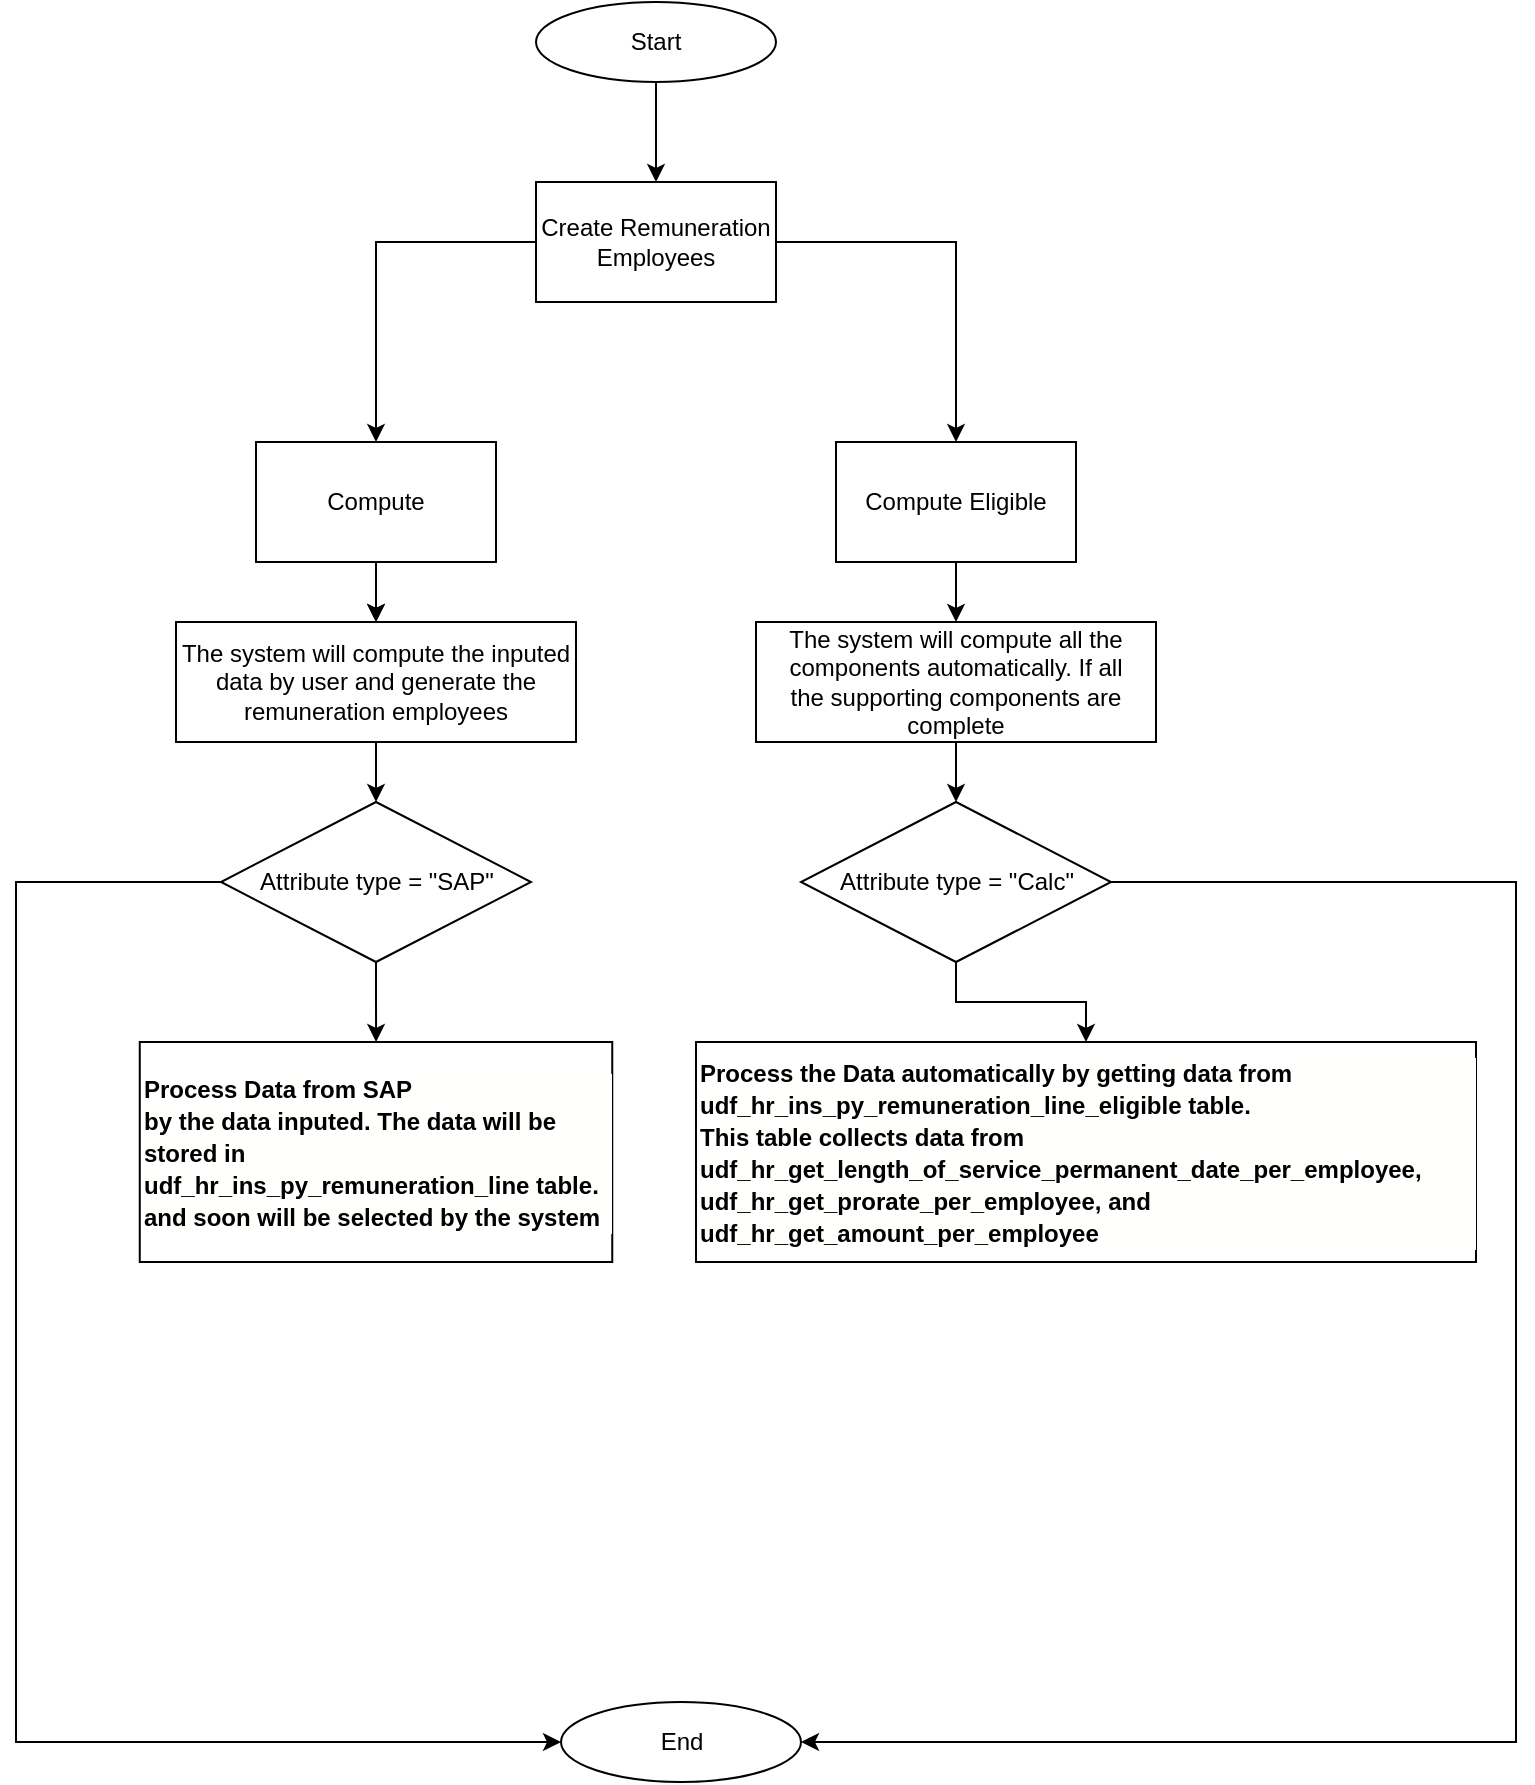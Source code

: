 <mxfile version="20.8.5" type="github">
  <diagram id="WJZ4oMaHgGuHUTIhxIZY" name="Page-1">
    <mxGraphModel dx="794" dy="462" grid="1" gridSize="10" guides="1" tooltips="1" connect="1" arrows="1" fold="1" page="1" pageScale="1" pageWidth="850" pageHeight="1100" math="0" shadow="0">
      <root>
        <mxCell id="0" />
        <mxCell id="1" parent="0" />
        <mxCell id="uavgOarLLKWaWZCZ6UA3-4" value="" style="edgeStyle=orthogonalEdgeStyle;rounded=0;orthogonalLoop=1;jettySize=auto;html=1;" edge="1" parent="1" source="uavgOarLLKWaWZCZ6UA3-1" target="uavgOarLLKWaWZCZ6UA3-2">
          <mxGeometry relative="1" as="geometry" />
        </mxCell>
        <mxCell id="uavgOarLLKWaWZCZ6UA3-1" value="Start" style="ellipse;whiteSpace=wrap;html=1;" vertex="1" parent="1">
          <mxGeometry x="350" y="50" width="120" height="40" as="geometry" />
        </mxCell>
        <mxCell id="uavgOarLLKWaWZCZ6UA3-6" value="" style="edgeStyle=orthogonalEdgeStyle;rounded=0;orthogonalLoop=1;jettySize=auto;html=1;" edge="1" parent="1" source="uavgOarLLKWaWZCZ6UA3-2" target="uavgOarLLKWaWZCZ6UA3-5">
          <mxGeometry relative="1" as="geometry" />
        </mxCell>
        <mxCell id="uavgOarLLKWaWZCZ6UA3-2" value="Create Remuneration Employees" style="rounded=0;whiteSpace=wrap;html=1;" vertex="1" parent="1">
          <mxGeometry x="350" y="140" width="120" height="60" as="geometry" />
        </mxCell>
        <mxCell id="uavgOarLLKWaWZCZ6UA3-10" value="" style="edgeStyle=orthogonalEdgeStyle;rounded=0;orthogonalLoop=1;jettySize=auto;html=1;" edge="1" parent="1" source="uavgOarLLKWaWZCZ6UA3-5" target="uavgOarLLKWaWZCZ6UA3-9">
          <mxGeometry relative="1" as="geometry" />
        </mxCell>
        <mxCell id="uavgOarLLKWaWZCZ6UA3-16" value="" style="edgeStyle=orthogonalEdgeStyle;rounded=0;orthogonalLoop=1;jettySize=auto;html=1;" edge="1" parent="1" source="uavgOarLLKWaWZCZ6UA3-5" target="uavgOarLLKWaWZCZ6UA3-9">
          <mxGeometry relative="1" as="geometry" />
        </mxCell>
        <mxCell id="uavgOarLLKWaWZCZ6UA3-5" value="Compute" style="rounded=0;whiteSpace=wrap;html=1;" vertex="1" parent="1">
          <mxGeometry x="210" y="270" width="120" height="60" as="geometry" />
        </mxCell>
        <mxCell id="uavgOarLLKWaWZCZ6UA3-7" value="" style="edgeStyle=orthogonalEdgeStyle;rounded=0;orthogonalLoop=1;jettySize=auto;html=1;exitX=1;exitY=0.5;exitDx=0;exitDy=0;" edge="1" parent="1" target="uavgOarLLKWaWZCZ6UA3-8" source="uavgOarLLKWaWZCZ6UA3-2">
          <mxGeometry relative="1" as="geometry">
            <mxPoint x="640" y="170" as="sourcePoint" />
          </mxGeometry>
        </mxCell>
        <mxCell id="uavgOarLLKWaWZCZ6UA3-15" value="" style="edgeStyle=orthogonalEdgeStyle;rounded=0;orthogonalLoop=1;jettySize=auto;html=1;" edge="1" parent="1" source="uavgOarLLKWaWZCZ6UA3-8" target="uavgOarLLKWaWZCZ6UA3-13">
          <mxGeometry relative="1" as="geometry" />
        </mxCell>
        <mxCell id="uavgOarLLKWaWZCZ6UA3-8" value="Compute Eligible" style="rounded=0;whiteSpace=wrap;html=1;" vertex="1" parent="1">
          <mxGeometry x="500" y="270" width="120" height="60" as="geometry" />
        </mxCell>
        <mxCell id="uavgOarLLKWaWZCZ6UA3-18" value="" style="edgeStyle=orthogonalEdgeStyle;rounded=0;orthogonalLoop=1;jettySize=auto;html=1;" edge="1" parent="1" source="uavgOarLLKWaWZCZ6UA3-9">
          <mxGeometry relative="1" as="geometry">
            <mxPoint x="270" y="450" as="targetPoint" />
          </mxGeometry>
        </mxCell>
        <mxCell id="uavgOarLLKWaWZCZ6UA3-9" value="The system will compute the inputed data by user and generate the remuneration employees" style="rounded=0;whiteSpace=wrap;html=1;" vertex="1" parent="1">
          <mxGeometry x="170" y="360" width="200" height="60" as="geometry" />
        </mxCell>
        <mxCell id="uavgOarLLKWaWZCZ6UA3-21" value="" style="edgeStyle=orthogonalEdgeStyle;rounded=0;orthogonalLoop=1;jettySize=auto;html=1;" edge="1" parent="1" source="uavgOarLLKWaWZCZ6UA3-13" target="uavgOarLLKWaWZCZ6UA3-22">
          <mxGeometry relative="1" as="geometry">
            <mxPoint x="560" y="490" as="targetPoint" />
          </mxGeometry>
        </mxCell>
        <mxCell id="uavgOarLLKWaWZCZ6UA3-13" value="The system will compute all the components automatically. If all the&amp;nbsp;supporting components are complete" style="rounded=0;whiteSpace=wrap;html=1;" vertex="1" parent="1">
          <mxGeometry x="460" y="360" width="200" height="60" as="geometry" />
        </mxCell>
        <mxCell id="uavgOarLLKWaWZCZ6UA3-24" value="" style="edgeStyle=orthogonalEdgeStyle;rounded=0;orthogonalLoop=1;jettySize=auto;html=1;" edge="1" parent="1" source="uavgOarLLKWaWZCZ6UA3-19" target="uavgOarLLKWaWZCZ6UA3-23">
          <mxGeometry relative="1" as="geometry" />
        </mxCell>
        <mxCell id="uavgOarLLKWaWZCZ6UA3-28" style="edgeStyle=orthogonalEdgeStyle;rounded=0;orthogonalLoop=1;jettySize=auto;html=1;entryX=0;entryY=0.5;entryDx=0;entryDy=0;fontFamily=Helvetica;" edge="1" parent="1" source="uavgOarLLKWaWZCZ6UA3-19" target="uavgOarLLKWaWZCZ6UA3-25">
          <mxGeometry relative="1" as="geometry">
            <Array as="points">
              <mxPoint x="90" y="490" />
              <mxPoint x="90" y="920" />
            </Array>
          </mxGeometry>
        </mxCell>
        <mxCell id="uavgOarLLKWaWZCZ6UA3-19" value="Attribute type = &quot;SAP&quot;" style="rhombus;whiteSpace=wrap;html=1;" vertex="1" parent="1">
          <mxGeometry x="192.5" y="450" width="155" height="80" as="geometry" />
        </mxCell>
        <mxCell id="uavgOarLLKWaWZCZ6UA3-27" value="" style="edgeStyle=orthogonalEdgeStyle;rounded=0;orthogonalLoop=1;jettySize=auto;html=1;fontFamily=Helvetica;" edge="1" parent="1" source="uavgOarLLKWaWZCZ6UA3-22" target="uavgOarLLKWaWZCZ6UA3-26">
          <mxGeometry relative="1" as="geometry" />
        </mxCell>
        <mxCell id="uavgOarLLKWaWZCZ6UA3-29" style="edgeStyle=orthogonalEdgeStyle;rounded=0;orthogonalLoop=1;jettySize=auto;html=1;entryX=1;entryY=0.5;entryDx=0;entryDy=0;fontFamily=Helvetica;" edge="1" parent="1" source="uavgOarLLKWaWZCZ6UA3-22" target="uavgOarLLKWaWZCZ6UA3-25">
          <mxGeometry relative="1" as="geometry">
            <Array as="points">
              <mxPoint x="840" y="490" />
              <mxPoint x="840" y="920" />
            </Array>
          </mxGeometry>
        </mxCell>
        <mxCell id="uavgOarLLKWaWZCZ6UA3-22" value="Attribute type = &quot;Calc&quot;" style="rhombus;whiteSpace=wrap;html=1;" vertex="1" parent="1">
          <mxGeometry x="482.5" y="450" width="155" height="80" as="geometry" />
        </mxCell>
        <mxCell id="uavgOarLLKWaWZCZ6UA3-23" value="&lt;div style=&quot;background-color: rgb(255, 255, 254); line-height: 16px;&quot;&gt;&lt;b style=&quot;&quot;&gt;Process Data from SAP&lt;/b&gt;&lt;/div&gt;&lt;div style=&quot;background-color: rgb(255, 255, 254); line-height: 16px;&quot;&gt;&lt;b style=&quot;&quot;&gt;by the data inputed. The data will be stored in udf_hr_ins_py_remuneration_line table. and soon will be selected by the system&lt;/b&gt;&lt;/div&gt;" style="whiteSpace=wrap;html=1;align=left;" vertex="1" parent="1">
          <mxGeometry x="151.88" y="570" width="236.25" height="110" as="geometry" />
        </mxCell>
        <mxCell id="uavgOarLLKWaWZCZ6UA3-25" value="End" style="ellipse;whiteSpace=wrap;html=1;" vertex="1" parent="1">
          <mxGeometry x="362.5" y="900" width="120" height="40" as="geometry" />
        </mxCell>
        <mxCell id="uavgOarLLKWaWZCZ6UA3-26" value="&lt;div style=&quot;background-color: rgb(255, 255, 254); line-height: 16px;&quot;&gt;&lt;b&gt;Process the Data automatically by getting data from&amp;nbsp;&lt;/b&gt;&lt;/div&gt;&lt;div style=&quot;background-color: rgb(255, 255, 254); line-height: 16px;&quot;&gt;&lt;b&gt;udf_hr_ins_py_remuneration_line_eligible table.&amp;nbsp;&lt;/b&gt;&lt;/div&gt;&lt;div style=&quot;background-color: rgb(255, 255, 254); line-height: 16px;&quot;&gt;&lt;b&gt;This table collects data from&amp;nbsp;&lt;/b&gt;&lt;/div&gt;&lt;div style=&quot;background-color: rgb(255, 255, 254); line-height: 16px;&quot;&gt;&lt;b&gt;udf_hr_get_length_of_service_permanent_date_per_employee,&lt;/b&gt;&lt;/div&gt;&lt;div style=&quot;background-color: rgb(255, 255, 254); line-height: 16px;&quot;&gt;&lt;div style=&quot;line-height: 16px;&quot;&gt;&lt;b&gt;udf_hr_get_prorate_per_employee, and udf_hr_get_amount_per_employee&lt;/b&gt;&lt;/div&gt;&lt;/div&gt;" style="whiteSpace=wrap;html=1;align=left;rounded=0;labelBorderColor=none;" vertex="1" parent="1">
          <mxGeometry x="430" y="570" width="390" height="110" as="geometry" />
        </mxCell>
      </root>
    </mxGraphModel>
  </diagram>
</mxfile>
